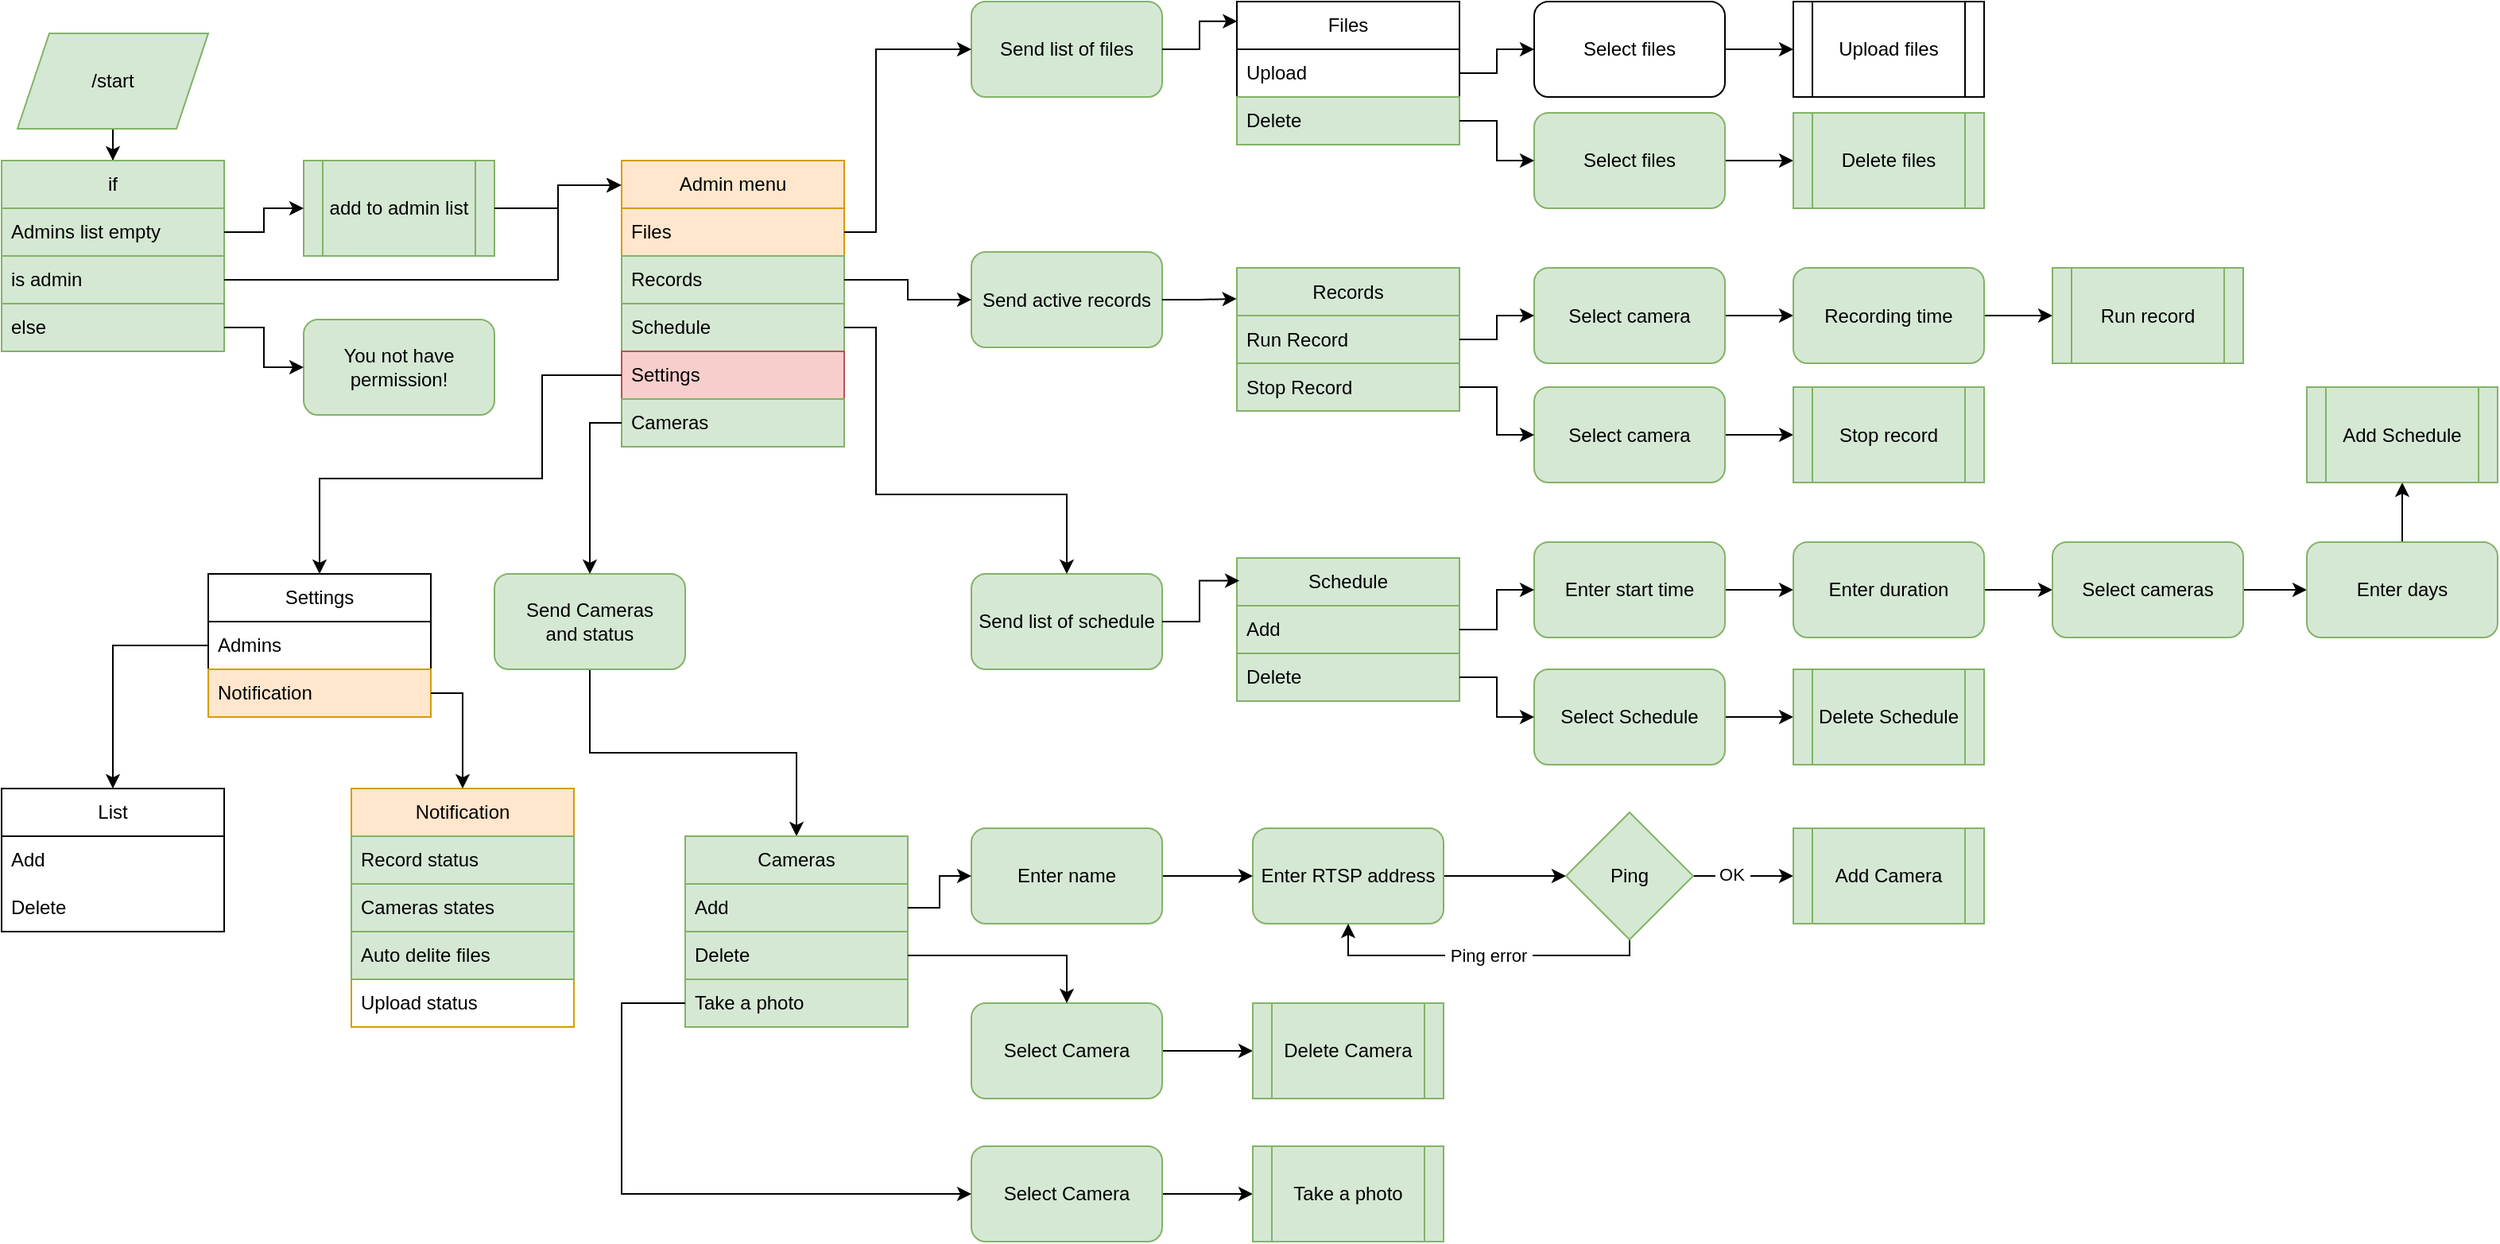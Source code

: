 <mxfile version="24.3.1" type="device">
  <diagram name="Страница — 1" id="JQwWrreAvlFHoOpuTkY8">
    <mxGraphModel dx="1111" dy="573" grid="1" gridSize="10" guides="1" tooltips="1" connect="1" arrows="1" fold="1" page="1" pageScale="1" pageWidth="827" pageHeight="1169" math="0" shadow="0">
      <root>
        <mxCell id="0" />
        <mxCell id="1" parent="0" />
        <mxCell id="tB5VyxIEcyMM-66_xBZY-7" style="edgeStyle=orthogonalEdgeStyle;rounded=0;orthogonalLoop=1;jettySize=auto;html=1;" parent="1" source="tB5VyxIEcyMM-66_xBZY-1" target="tB5VyxIEcyMM-66_xBZY-2" edge="1">
          <mxGeometry relative="1" as="geometry" />
        </mxCell>
        <mxCell id="tB5VyxIEcyMM-66_xBZY-1" value="/start" style="shape=parallelogram;perimeter=parallelogramPerimeter;whiteSpace=wrap;html=1;fixedSize=1;fillColor=#d5e8d4;strokeColor=#82b366;" parent="1" vertex="1">
          <mxGeometry x="60" y="40" width="120" height="60" as="geometry" />
        </mxCell>
        <mxCell id="tB5VyxIEcyMM-66_xBZY-2" value="if" style="swimlane;fontStyle=0;childLayout=stackLayout;horizontal=1;startSize=30;horizontalStack=0;resizeParent=1;resizeParentMax=0;resizeLast=0;collapsible=1;marginBottom=0;whiteSpace=wrap;html=1;fillColor=#d5e8d4;strokeColor=#82b366;" parent="1" vertex="1">
          <mxGeometry x="50" y="120" width="140" height="120" as="geometry" />
        </mxCell>
        <mxCell id="tB5VyxIEcyMM-66_xBZY-3" value="Admins list empty" style="text;strokeColor=#82b366;fillColor=#d5e8d4;align=left;verticalAlign=middle;spacingLeft=4;spacingRight=4;overflow=hidden;points=[[0,0.5],[1,0.5]];portConstraint=eastwest;rotatable=0;whiteSpace=wrap;html=1;" parent="tB5VyxIEcyMM-66_xBZY-2" vertex="1">
          <mxGeometry y="30" width="140" height="30" as="geometry" />
        </mxCell>
        <mxCell id="tB5VyxIEcyMM-66_xBZY-4" value="is admin" style="text;strokeColor=#82b366;fillColor=#d5e8d4;align=left;verticalAlign=middle;spacingLeft=4;spacingRight=4;overflow=hidden;points=[[0,0.5],[1,0.5]];portConstraint=eastwest;rotatable=0;whiteSpace=wrap;html=1;" parent="tB5VyxIEcyMM-66_xBZY-2" vertex="1">
          <mxGeometry y="60" width="140" height="30" as="geometry" />
        </mxCell>
        <mxCell id="tB5VyxIEcyMM-66_xBZY-5" value="else" style="text;strokeColor=#82b366;fillColor=#d5e8d4;align=left;verticalAlign=middle;spacingLeft=4;spacingRight=4;overflow=hidden;points=[[0,0.5],[1,0.5]];portConstraint=eastwest;rotatable=0;whiteSpace=wrap;html=1;" parent="tB5VyxIEcyMM-66_xBZY-2" vertex="1">
          <mxGeometry y="90" width="140" height="30" as="geometry" />
        </mxCell>
        <mxCell id="tB5VyxIEcyMM-66_xBZY-8" value="Admin menu" style="swimlane;fontStyle=0;childLayout=stackLayout;horizontal=1;startSize=30;horizontalStack=0;resizeParent=1;resizeParentMax=0;resizeLast=0;collapsible=1;marginBottom=0;whiteSpace=wrap;html=1;fillColor=#ffe6cc;strokeColor=#d79b00;" parent="1" vertex="1">
          <mxGeometry x="440" y="120" width="140" height="180" as="geometry" />
        </mxCell>
        <mxCell id="tB5VyxIEcyMM-66_xBZY-9" value="Files" style="text;strokeColor=#d79b00;fillColor=#ffe6cc;align=left;verticalAlign=middle;spacingLeft=4;spacingRight=4;overflow=hidden;points=[[0,0.5],[1,0.5]];portConstraint=eastwest;rotatable=0;whiteSpace=wrap;html=1;" parent="tB5VyxIEcyMM-66_xBZY-8" vertex="1">
          <mxGeometry y="30" width="140" height="30" as="geometry" />
        </mxCell>
        <mxCell id="tB5VyxIEcyMM-66_xBZY-10" value="Records" style="text;strokeColor=#82b366;fillColor=#d5e8d4;align=left;verticalAlign=middle;spacingLeft=4;spacingRight=4;overflow=hidden;points=[[0,0.5],[1,0.5]];portConstraint=eastwest;rotatable=0;whiteSpace=wrap;html=1;" parent="tB5VyxIEcyMM-66_xBZY-8" vertex="1">
          <mxGeometry y="60" width="140" height="30" as="geometry" />
        </mxCell>
        <mxCell id="tB5VyxIEcyMM-66_xBZY-11" value="Schedule" style="text;strokeColor=#82b366;fillColor=#d5e8d4;align=left;verticalAlign=middle;spacingLeft=4;spacingRight=4;overflow=hidden;points=[[0,0.5],[1,0.5]];portConstraint=eastwest;rotatable=0;whiteSpace=wrap;html=1;" parent="tB5VyxIEcyMM-66_xBZY-8" vertex="1">
          <mxGeometry y="90" width="140" height="30" as="geometry" />
        </mxCell>
        <mxCell id="tB5VyxIEcyMM-66_xBZY-13" value="Settings" style="text;strokeColor=#b85450;fillColor=#f8cecc;align=left;verticalAlign=middle;spacingLeft=4;spacingRight=4;overflow=hidden;points=[[0,0.5],[1,0.5]];portConstraint=eastwest;rotatable=0;whiteSpace=wrap;html=1;" parent="tB5VyxIEcyMM-66_xBZY-8" vertex="1">
          <mxGeometry y="120" width="140" height="30" as="geometry" />
        </mxCell>
        <mxCell id="tB5VyxIEcyMM-66_xBZY-12" value="Cameras" style="text;strokeColor=#82b366;fillColor=#d5e8d4;align=left;verticalAlign=middle;spacingLeft=4;spacingRight=4;overflow=hidden;points=[[0,0.5],[1,0.5]];portConstraint=eastwest;rotatable=0;whiteSpace=wrap;html=1;" parent="tB5VyxIEcyMM-66_xBZY-8" vertex="1">
          <mxGeometry y="150" width="140" height="30" as="geometry" />
        </mxCell>
        <mxCell id="tB5VyxIEcyMM-66_xBZY-15" value="add to admin list" style="shape=process;whiteSpace=wrap;html=1;backgroundOutline=1;fillColor=#d5e8d4;strokeColor=#82b366;" parent="1" vertex="1">
          <mxGeometry x="240" y="120" width="120" height="60" as="geometry" />
        </mxCell>
        <mxCell id="tB5VyxIEcyMM-66_xBZY-16" style="edgeStyle=orthogonalEdgeStyle;rounded=0;orthogonalLoop=1;jettySize=auto;html=1;" parent="1" source="tB5VyxIEcyMM-66_xBZY-3" target="tB5VyxIEcyMM-66_xBZY-15" edge="1">
          <mxGeometry relative="1" as="geometry" />
        </mxCell>
        <mxCell id="tB5VyxIEcyMM-66_xBZY-21" style="edgeStyle=orthogonalEdgeStyle;rounded=0;orthogonalLoop=1;jettySize=auto;html=1;entryX=0;entryY=0.086;entryDx=0;entryDy=0;entryPerimeter=0;" parent="1" source="tB5VyxIEcyMM-66_xBZY-4" target="tB5VyxIEcyMM-66_xBZY-8" edge="1">
          <mxGeometry relative="1" as="geometry">
            <Array as="points">
              <mxPoint x="400" y="195" />
              <mxPoint x="400" y="136" />
            </Array>
          </mxGeometry>
        </mxCell>
        <mxCell id="tB5VyxIEcyMM-66_xBZY-22" style="edgeStyle=orthogonalEdgeStyle;rounded=0;orthogonalLoop=1;jettySize=auto;html=1;entryX=-0.003;entryY=0.086;entryDx=0;entryDy=0;entryPerimeter=0;" parent="1" source="tB5VyxIEcyMM-66_xBZY-15" target="tB5VyxIEcyMM-66_xBZY-8" edge="1">
          <mxGeometry relative="1" as="geometry" />
        </mxCell>
        <mxCell id="tB5VyxIEcyMM-66_xBZY-23" value="You not have permission!" style="rounded=1;whiteSpace=wrap;html=1;fillColor=#d5e8d4;strokeColor=#82b366;" parent="1" vertex="1">
          <mxGeometry x="240" y="220" width="120" height="60" as="geometry" />
        </mxCell>
        <mxCell id="tB5VyxIEcyMM-66_xBZY-24" style="edgeStyle=orthogonalEdgeStyle;rounded=0;orthogonalLoop=1;jettySize=auto;html=1;" parent="1" source="tB5VyxIEcyMM-66_xBZY-5" target="tB5VyxIEcyMM-66_xBZY-23" edge="1">
          <mxGeometry relative="1" as="geometry" />
        </mxCell>
        <mxCell id="tB5VyxIEcyMM-66_xBZY-25" value="&lt;span style=&quot;text-align: left;&quot;&gt;Files&lt;/span&gt;" style="swimlane;fontStyle=0;childLayout=stackLayout;horizontal=1;startSize=30;horizontalStack=0;resizeParent=1;resizeParentMax=0;resizeLast=0;collapsible=1;marginBottom=0;whiteSpace=wrap;html=1;" parent="1" vertex="1">
          <mxGeometry x="827" y="20" width="140" height="90" as="geometry" />
        </mxCell>
        <mxCell id="tB5VyxIEcyMM-66_xBZY-26" value="Upload" style="text;strokeColor=none;fillColor=none;align=left;verticalAlign=middle;spacingLeft=4;spacingRight=4;overflow=hidden;points=[[0,0.5],[1,0.5]];portConstraint=eastwest;rotatable=0;whiteSpace=wrap;html=1;" parent="tB5VyxIEcyMM-66_xBZY-25" vertex="1">
          <mxGeometry y="30" width="140" height="30" as="geometry" />
        </mxCell>
        <mxCell id="tB5VyxIEcyMM-66_xBZY-27" value="Delete" style="text;strokeColor=#82b366;fillColor=#d5e8d4;align=left;verticalAlign=middle;spacingLeft=4;spacingRight=4;overflow=hidden;points=[[0,0.5],[1,0.5]];portConstraint=eastwest;rotatable=0;whiteSpace=wrap;html=1;" parent="tB5VyxIEcyMM-66_xBZY-25" vertex="1">
          <mxGeometry y="60" width="140" height="30" as="geometry" />
        </mxCell>
        <mxCell id="tB5VyxIEcyMM-66_xBZY-33" style="edgeStyle=orthogonalEdgeStyle;rounded=0;orthogonalLoop=1;jettySize=auto;html=1;" parent="1" source="tB5VyxIEcyMM-66_xBZY-30" target="tB5VyxIEcyMM-66_xBZY-32" edge="1">
          <mxGeometry relative="1" as="geometry" />
        </mxCell>
        <mxCell id="tB5VyxIEcyMM-66_xBZY-30" value="Select camera" style="rounded=1;whiteSpace=wrap;html=1;fillColor=#d5e8d4;strokeColor=#82b366;" parent="1" vertex="1">
          <mxGeometry x="1014" y="187.5" width="120" height="60" as="geometry" />
        </mxCell>
        <mxCell id="tB5VyxIEcyMM-66_xBZY-43" style="edgeStyle=orthogonalEdgeStyle;rounded=0;orthogonalLoop=1;jettySize=auto;html=1;" parent="1" source="tB5VyxIEcyMM-66_xBZY-32" target="tB5VyxIEcyMM-66_xBZY-42" edge="1">
          <mxGeometry relative="1" as="geometry" />
        </mxCell>
        <mxCell id="tB5VyxIEcyMM-66_xBZY-32" value="Recording time" style="rounded=1;whiteSpace=wrap;html=1;fillColor=#d5e8d4;strokeColor=#82b366;" parent="1" vertex="1">
          <mxGeometry x="1177" y="187.5" width="120" height="60" as="geometry" />
        </mxCell>
        <mxCell id="tB5VyxIEcyMM-66_xBZY-41" style="edgeStyle=orthogonalEdgeStyle;rounded=0;orthogonalLoop=1;jettySize=auto;html=1;" parent="1" source="tB5VyxIEcyMM-66_xBZY-34" target="tB5VyxIEcyMM-66_xBZY-40" edge="1">
          <mxGeometry relative="1" as="geometry" />
        </mxCell>
        <mxCell id="tB5VyxIEcyMM-66_xBZY-34" value="Select files" style="rounded=1;whiteSpace=wrap;html=1;" parent="1" vertex="1">
          <mxGeometry x="1014" y="20" width="120" height="60" as="geometry" />
        </mxCell>
        <mxCell id="tB5VyxIEcyMM-66_xBZY-35" style="edgeStyle=orthogonalEdgeStyle;rounded=0;orthogonalLoop=1;jettySize=auto;html=1;" parent="1" source="tB5VyxIEcyMM-66_xBZY-26" target="tB5VyxIEcyMM-66_xBZY-34" edge="1">
          <mxGeometry relative="1" as="geometry" />
        </mxCell>
        <mxCell id="tB5VyxIEcyMM-66_xBZY-39" style="edgeStyle=orthogonalEdgeStyle;rounded=0;orthogonalLoop=1;jettySize=auto;html=1;" parent="1" source="tB5VyxIEcyMM-66_xBZY-36" target="tB5VyxIEcyMM-66_xBZY-38" edge="1">
          <mxGeometry relative="1" as="geometry" />
        </mxCell>
        <mxCell id="tB5VyxIEcyMM-66_xBZY-36" value="Select files" style="rounded=1;whiteSpace=wrap;html=1;fillColor=#d5e8d4;strokeColor=#82b366;" parent="1" vertex="1">
          <mxGeometry x="1014" y="90" width="120" height="60" as="geometry" />
        </mxCell>
        <mxCell id="tB5VyxIEcyMM-66_xBZY-37" style="edgeStyle=orthogonalEdgeStyle;rounded=0;orthogonalLoop=1;jettySize=auto;html=1;" parent="1" source="tB5VyxIEcyMM-66_xBZY-27" target="tB5VyxIEcyMM-66_xBZY-36" edge="1">
          <mxGeometry relative="1" as="geometry" />
        </mxCell>
        <mxCell id="tB5VyxIEcyMM-66_xBZY-38" value="Delete files" style="shape=process;whiteSpace=wrap;html=1;backgroundOutline=1;fillColor=#d5e8d4;strokeColor=#82b366;" parent="1" vertex="1">
          <mxGeometry x="1177" y="90" width="120" height="60" as="geometry" />
        </mxCell>
        <mxCell id="tB5VyxIEcyMM-66_xBZY-40" value="&lt;span style=&quot;text-align: left;&quot;&gt;Upload&lt;/span&gt;&amp;nbsp;files" style="shape=process;whiteSpace=wrap;html=1;backgroundOutline=1;" parent="1" vertex="1">
          <mxGeometry x="1177" y="20" width="120" height="60" as="geometry" />
        </mxCell>
        <mxCell id="tB5VyxIEcyMM-66_xBZY-42" value="Run record" style="shape=process;whiteSpace=wrap;html=1;backgroundOutline=1;fillColor=#d5e8d4;strokeColor=#82b366;" parent="1" vertex="1">
          <mxGeometry x="1340" y="187.5" width="120" height="60" as="geometry" />
        </mxCell>
        <mxCell id="tB5VyxIEcyMM-66_xBZY-68" style="edgeStyle=orthogonalEdgeStyle;rounded=0;orthogonalLoop=1;jettySize=auto;html=1;" parent="1" source="tB5VyxIEcyMM-66_xBZY-45" target="tB5VyxIEcyMM-66_xBZY-67" edge="1">
          <mxGeometry relative="1" as="geometry" />
        </mxCell>
        <mxCell id="tB5VyxIEcyMM-66_xBZY-45" value="Enter start time" style="rounded=1;whiteSpace=wrap;html=1;fillColor=#d5e8d4;strokeColor=#82b366;" parent="1" vertex="1">
          <mxGeometry x="1014" y="360" width="120" height="60" as="geometry" />
        </mxCell>
        <mxCell id="tB5VyxIEcyMM-66_xBZY-49" value="&lt;span style=&quot;text-align: left;&quot;&gt;Schedule&lt;/span&gt;" style="swimlane;fontStyle=0;childLayout=stackLayout;horizontal=1;startSize=30;horizontalStack=0;resizeParent=1;resizeParentMax=0;resizeLast=0;collapsible=1;marginBottom=0;whiteSpace=wrap;html=1;fillColor=#d5e8d4;strokeColor=#82b366;" parent="1" vertex="1">
          <mxGeometry x="827" y="370" width="140" height="90" as="geometry" />
        </mxCell>
        <mxCell id="tB5VyxIEcyMM-66_xBZY-50" value="Add" style="text;strokeColor=#82b366;fillColor=#d5e8d4;align=left;verticalAlign=middle;spacingLeft=4;spacingRight=4;overflow=hidden;points=[[0,0.5],[1,0.5]];portConstraint=eastwest;rotatable=0;whiteSpace=wrap;html=1;" parent="tB5VyxIEcyMM-66_xBZY-49" vertex="1">
          <mxGeometry y="30" width="140" height="30" as="geometry" />
        </mxCell>
        <mxCell id="tB5VyxIEcyMM-66_xBZY-51" value="Delete" style="text;strokeColor=#82b366;fillColor=#d5e8d4;align=left;verticalAlign=middle;spacingLeft=4;spacingRight=4;overflow=hidden;points=[[0,0.5],[1,0.5]];portConstraint=eastwest;rotatable=0;whiteSpace=wrap;html=1;" parent="tB5VyxIEcyMM-66_xBZY-49" vertex="1">
          <mxGeometry y="60" width="140" height="30" as="geometry" />
        </mxCell>
        <mxCell id="tB5VyxIEcyMM-66_xBZY-55" style="edgeStyle=orthogonalEdgeStyle;rounded=0;orthogonalLoop=1;jettySize=auto;html=1;" parent="1" source="tB5VyxIEcyMM-66_xBZY-50" target="tB5VyxIEcyMM-66_xBZY-45" edge="1">
          <mxGeometry relative="1" as="geometry" />
        </mxCell>
        <mxCell id="tB5VyxIEcyMM-66_xBZY-56" value="Send list of files" style="rounded=1;whiteSpace=wrap;html=1;fillColor=#d5e8d4;strokeColor=#82b366;" parent="1" vertex="1">
          <mxGeometry x="660" y="20" width="120" height="60" as="geometry" />
        </mxCell>
        <mxCell id="tB5VyxIEcyMM-66_xBZY-57" style="edgeStyle=orthogonalEdgeStyle;rounded=0;orthogonalLoop=1;jettySize=auto;html=1;" parent="1" source="tB5VyxIEcyMM-66_xBZY-9" target="tB5VyxIEcyMM-66_xBZY-56" edge="1">
          <mxGeometry relative="1" as="geometry">
            <Array as="points">
              <mxPoint x="600" y="165" />
              <mxPoint x="600" y="50" />
            </Array>
          </mxGeometry>
        </mxCell>
        <mxCell id="tB5VyxIEcyMM-66_xBZY-59" style="edgeStyle=orthogonalEdgeStyle;rounded=0;orthogonalLoop=1;jettySize=auto;html=1;entryX=0.001;entryY=0.138;entryDx=0;entryDy=0;entryPerimeter=0;" parent="1" source="tB5VyxIEcyMM-66_xBZY-56" target="tB5VyxIEcyMM-66_xBZY-25" edge="1">
          <mxGeometry relative="1" as="geometry" />
        </mxCell>
        <mxCell id="tB5VyxIEcyMM-66_xBZY-60" value="Send list of s&lt;span style=&quot;text-align: left;&quot;&gt;chedule&lt;/span&gt;" style="rounded=1;whiteSpace=wrap;html=1;fillColor=#d5e8d4;strokeColor=#82b366;" parent="1" vertex="1">
          <mxGeometry x="660" y="380" width="120" height="60" as="geometry" />
        </mxCell>
        <mxCell id="tB5VyxIEcyMM-66_xBZY-61" style="edgeStyle=orthogonalEdgeStyle;rounded=0;orthogonalLoop=1;jettySize=auto;html=1;" parent="1" source="tB5VyxIEcyMM-66_xBZY-11" target="tB5VyxIEcyMM-66_xBZY-60" edge="1">
          <mxGeometry relative="1" as="geometry">
            <Array as="points">
              <mxPoint x="600" y="225" />
              <mxPoint x="600" y="330" />
            </Array>
          </mxGeometry>
        </mxCell>
        <mxCell id="tB5VyxIEcyMM-66_xBZY-62" style="edgeStyle=orthogonalEdgeStyle;rounded=0;orthogonalLoop=1;jettySize=auto;html=1;entryX=0.011;entryY=0.159;entryDx=0;entryDy=0;entryPerimeter=0;" parent="1" source="tB5VyxIEcyMM-66_xBZY-60" target="tB5VyxIEcyMM-66_xBZY-49" edge="1">
          <mxGeometry relative="1" as="geometry" />
        </mxCell>
        <mxCell id="tB5VyxIEcyMM-66_xBZY-63" style="edgeStyle=orthogonalEdgeStyle;rounded=0;orthogonalLoop=1;jettySize=auto;html=1;" parent="1" source="tB5VyxIEcyMM-66_xBZY-64" target="tB5VyxIEcyMM-66_xBZY-65" edge="1">
          <mxGeometry relative="1" as="geometry" />
        </mxCell>
        <mxCell id="tB5VyxIEcyMM-66_xBZY-64" value="Select&amp;nbsp;&lt;span style=&quot;text-align: left;&quot;&gt;Schedule&lt;/span&gt;" style="rounded=1;whiteSpace=wrap;html=1;fillColor=#d5e8d4;strokeColor=#82b366;" parent="1" vertex="1">
          <mxGeometry x="1014" y="440" width="120" height="60" as="geometry" />
        </mxCell>
        <mxCell id="tB5VyxIEcyMM-66_xBZY-65" value="Delete&amp;nbsp;&lt;span style=&quot;text-align: left;&quot;&gt;Schedule&lt;/span&gt;" style="shape=process;whiteSpace=wrap;html=1;backgroundOutline=1;fillColor=#d5e8d4;strokeColor=#82b366;" parent="1" vertex="1">
          <mxGeometry x="1177" y="440" width="120" height="60" as="geometry" />
        </mxCell>
        <mxCell id="tB5VyxIEcyMM-66_xBZY-66" style="edgeStyle=orthogonalEdgeStyle;rounded=0;orthogonalLoop=1;jettySize=auto;html=1;" parent="1" source="tB5VyxIEcyMM-66_xBZY-51" target="tB5VyxIEcyMM-66_xBZY-64" edge="1">
          <mxGeometry relative="1" as="geometry" />
        </mxCell>
        <mxCell id="tB5VyxIEcyMM-66_xBZY-70" style="edgeStyle=orthogonalEdgeStyle;rounded=0;orthogonalLoop=1;jettySize=auto;html=1;" parent="1" source="tB5VyxIEcyMM-66_xBZY-67" target="tB5VyxIEcyMM-66_xBZY-69" edge="1">
          <mxGeometry relative="1" as="geometry" />
        </mxCell>
        <mxCell id="tB5VyxIEcyMM-66_xBZY-67" value="Enter duration" style="rounded=1;whiteSpace=wrap;html=1;fillColor=#d5e8d4;strokeColor=#82b366;" parent="1" vertex="1">
          <mxGeometry x="1177" y="360" width="120" height="60" as="geometry" />
        </mxCell>
        <mxCell id="tB5VyxIEcyMM-66_xBZY-72" style="edgeStyle=orthogonalEdgeStyle;rounded=0;orthogonalLoop=1;jettySize=auto;html=1;" parent="1" source="tB5VyxIEcyMM-66_xBZY-69" target="tB5VyxIEcyMM-66_xBZY-71" edge="1">
          <mxGeometry relative="1" as="geometry" />
        </mxCell>
        <mxCell id="tB5VyxIEcyMM-66_xBZY-69" value="Select cameras" style="rounded=1;whiteSpace=wrap;html=1;fillColor=#d5e8d4;strokeColor=#82b366;" parent="1" vertex="1">
          <mxGeometry x="1340" y="360" width="120" height="60" as="geometry" />
        </mxCell>
        <mxCell id="tB5VyxIEcyMM-66_xBZY-74" style="edgeStyle=orthogonalEdgeStyle;rounded=0;orthogonalLoop=1;jettySize=auto;html=1;" parent="1" source="tB5VyxIEcyMM-66_xBZY-71" target="tB5VyxIEcyMM-66_xBZY-73" edge="1">
          <mxGeometry relative="1" as="geometry" />
        </mxCell>
        <mxCell id="tB5VyxIEcyMM-66_xBZY-71" value="Enter days" style="rounded=1;whiteSpace=wrap;html=1;fillColor=#d5e8d4;strokeColor=#82b366;" parent="1" vertex="1">
          <mxGeometry x="1500" y="360" width="120" height="60" as="geometry" />
        </mxCell>
        <mxCell id="tB5VyxIEcyMM-66_xBZY-73" value="Add&amp;nbsp;&lt;span style=&quot;text-align: left;&quot;&gt;Schedule&lt;/span&gt;" style="shape=process;whiteSpace=wrap;html=1;backgroundOutline=1;fillColor=#d5e8d4;strokeColor=#82b366;" parent="1" vertex="1">
          <mxGeometry x="1500" y="262.5" width="120" height="60" as="geometry" />
        </mxCell>
        <mxCell id="tB5VyxIEcyMM-66_xBZY-83" style="edgeStyle=orthogonalEdgeStyle;rounded=0;orthogonalLoop=1;jettySize=auto;html=1;" parent="1" source="tB5VyxIEcyMM-66_xBZY-77" target="tB5VyxIEcyMM-66_xBZY-79" edge="1">
          <mxGeometry relative="1" as="geometry" />
        </mxCell>
        <mxCell id="tB5VyxIEcyMM-66_xBZY-77" value="Send&amp;nbsp;&lt;span style=&quot;text-align: left;&quot;&gt;Cameras&lt;/span&gt;&lt;div&gt;&lt;span style=&quot;text-align: left;&quot;&gt;and status&lt;/span&gt;&lt;/div&gt;" style="rounded=1;whiteSpace=wrap;html=1;fillColor=#d5e8d4;strokeColor=#82b366;" parent="1" vertex="1">
          <mxGeometry x="360" y="380" width="120" height="60" as="geometry" />
        </mxCell>
        <mxCell id="tB5VyxIEcyMM-66_xBZY-78" style="edgeStyle=orthogonalEdgeStyle;rounded=0;orthogonalLoop=1;jettySize=auto;html=1;" parent="1" source="tB5VyxIEcyMM-66_xBZY-12" target="tB5VyxIEcyMM-66_xBZY-77" edge="1">
          <mxGeometry relative="1" as="geometry" />
        </mxCell>
        <mxCell id="tB5VyxIEcyMM-66_xBZY-79" value="&lt;span style=&quot;text-align: left;&quot;&gt;Cameras&lt;/span&gt;" style="swimlane;fontStyle=0;childLayout=stackLayout;horizontal=1;startSize=30;horizontalStack=0;resizeParent=1;resizeParentMax=0;resizeLast=0;collapsible=1;marginBottom=0;whiteSpace=wrap;html=1;fillColor=#d5e8d4;strokeColor=#82b366;" parent="1" vertex="1">
          <mxGeometry x="480" y="545" width="140" height="120" as="geometry" />
        </mxCell>
        <mxCell id="tB5VyxIEcyMM-66_xBZY-80" value="Add" style="text;strokeColor=#82b366;fillColor=#d5e8d4;align=left;verticalAlign=middle;spacingLeft=4;spacingRight=4;overflow=hidden;points=[[0,0.5],[1,0.5]];portConstraint=eastwest;rotatable=0;whiteSpace=wrap;html=1;" parent="tB5VyxIEcyMM-66_xBZY-79" vertex="1">
          <mxGeometry y="30" width="140" height="30" as="geometry" />
        </mxCell>
        <mxCell id="tB5VyxIEcyMM-66_xBZY-81" value="Delete" style="text;strokeColor=#82b366;fillColor=#d5e8d4;align=left;verticalAlign=middle;spacingLeft=4;spacingRight=4;overflow=hidden;points=[[0,0.5],[1,0.5]];portConstraint=eastwest;rotatable=0;whiteSpace=wrap;html=1;" parent="tB5VyxIEcyMM-66_xBZY-79" vertex="1">
          <mxGeometry y="60" width="140" height="30" as="geometry" />
        </mxCell>
        <mxCell id="tB5VyxIEcyMM-66_xBZY-82" value="Take a photo" style="text;strokeColor=#82b366;fillColor=#d5e8d4;align=left;verticalAlign=middle;spacingLeft=4;spacingRight=4;overflow=hidden;points=[[0,0.5],[1,0.5]];portConstraint=eastwest;rotatable=0;whiteSpace=wrap;html=1;" parent="tB5VyxIEcyMM-66_xBZY-79" vertex="1">
          <mxGeometry y="90" width="140" height="30" as="geometry" />
        </mxCell>
        <mxCell id="tB5VyxIEcyMM-66_xBZY-89" style="edgeStyle=orthogonalEdgeStyle;rounded=0;orthogonalLoop=1;jettySize=auto;html=1;" parent="1" source="tB5VyxIEcyMM-66_xBZY-84" target="tB5VyxIEcyMM-66_xBZY-88" edge="1">
          <mxGeometry relative="1" as="geometry" />
        </mxCell>
        <mxCell id="tB5VyxIEcyMM-66_xBZY-84" value="Enter RTSP address" style="rounded=1;whiteSpace=wrap;html=1;fillColor=#d5e8d4;strokeColor=#82b366;" parent="1" vertex="1">
          <mxGeometry x="837" y="540" width="120" height="60" as="geometry" />
        </mxCell>
        <mxCell id="tB5VyxIEcyMM-66_xBZY-87" style="edgeStyle=orthogonalEdgeStyle;rounded=0;orthogonalLoop=1;jettySize=auto;html=1;" parent="1" source="tB5VyxIEcyMM-66_xBZY-85" target="tB5VyxIEcyMM-66_xBZY-84" edge="1">
          <mxGeometry relative="1" as="geometry" />
        </mxCell>
        <mxCell id="tB5VyxIEcyMM-66_xBZY-85" value="Enter name" style="rounded=1;whiteSpace=wrap;html=1;fillColor=#d5e8d4;strokeColor=#82b366;" parent="1" vertex="1">
          <mxGeometry x="660" y="540" width="120" height="60" as="geometry" />
        </mxCell>
        <mxCell id="tB5VyxIEcyMM-66_xBZY-86" style="edgeStyle=orthogonalEdgeStyle;rounded=0;orthogonalLoop=1;jettySize=auto;html=1;" parent="1" source="tB5VyxIEcyMM-66_xBZY-80" target="tB5VyxIEcyMM-66_xBZY-85" edge="1">
          <mxGeometry relative="1" as="geometry" />
        </mxCell>
        <mxCell id="tB5VyxIEcyMM-66_xBZY-90" style="edgeStyle=orthogonalEdgeStyle;rounded=0;orthogonalLoop=1;jettySize=auto;html=1;" parent="1" source="tB5VyxIEcyMM-66_xBZY-88" target="tB5VyxIEcyMM-66_xBZY-84" edge="1">
          <mxGeometry relative="1" as="geometry">
            <Array as="points">
              <mxPoint x="1074" y="620" />
              <mxPoint x="897" y="620" />
            </Array>
          </mxGeometry>
        </mxCell>
        <mxCell id="tB5VyxIEcyMM-66_xBZY-92" value="&amp;nbsp;Ping error&amp;nbsp;" style="edgeLabel;html=1;align=center;verticalAlign=middle;resizable=0;points=[];" parent="tB5VyxIEcyMM-66_xBZY-90" vertex="1" connectable="0">
          <mxGeometry x="-0.042" relative="1" as="geometry">
            <mxPoint as="offset" />
          </mxGeometry>
        </mxCell>
        <mxCell id="tB5VyxIEcyMM-66_xBZY-94" style="edgeStyle=orthogonalEdgeStyle;rounded=0;orthogonalLoop=1;jettySize=auto;html=1;" parent="1" source="tB5VyxIEcyMM-66_xBZY-88" target="tB5VyxIEcyMM-66_xBZY-93" edge="1">
          <mxGeometry relative="1" as="geometry" />
        </mxCell>
        <mxCell id="tB5VyxIEcyMM-66_xBZY-95" value="&amp;nbsp;OK&amp;nbsp;" style="edgeLabel;html=1;align=center;verticalAlign=middle;resizable=0;points=[];" parent="tB5VyxIEcyMM-66_xBZY-94" vertex="1" connectable="0">
          <mxGeometry x="-0.248" y="1" relative="1" as="geometry">
            <mxPoint as="offset" />
          </mxGeometry>
        </mxCell>
        <mxCell id="tB5VyxIEcyMM-66_xBZY-88" value="Ping" style="rhombus;whiteSpace=wrap;html=1;fillColor=#d5e8d4;strokeColor=#82b366;" parent="1" vertex="1">
          <mxGeometry x="1034" y="530" width="80" height="80" as="geometry" />
        </mxCell>
        <mxCell id="tB5VyxIEcyMM-66_xBZY-93" value="Add&amp;nbsp;&lt;span style=&quot;text-align: left;&quot;&gt;Camera&lt;/span&gt;" style="shape=process;whiteSpace=wrap;html=1;backgroundOutline=1;fillColor=#d5e8d4;strokeColor=#82b366;" parent="1" vertex="1">
          <mxGeometry x="1177" y="540" width="120" height="60" as="geometry" />
        </mxCell>
        <mxCell id="tB5VyxIEcyMM-66_xBZY-101" style="edgeStyle=orthogonalEdgeStyle;rounded=0;orthogonalLoop=1;jettySize=auto;html=1;" parent="1" source="tB5VyxIEcyMM-66_xBZY-97" target="tB5VyxIEcyMM-66_xBZY-100" edge="1">
          <mxGeometry relative="1" as="geometry" />
        </mxCell>
        <mxCell id="tB5VyxIEcyMM-66_xBZY-97" value="Select Camera" style="rounded=1;whiteSpace=wrap;html=1;fillColor=#d5e8d4;strokeColor=#82b366;" parent="1" vertex="1">
          <mxGeometry x="660" y="650" width="120" height="60" as="geometry" />
        </mxCell>
        <mxCell id="tB5VyxIEcyMM-66_xBZY-98" style="edgeStyle=orthogonalEdgeStyle;rounded=0;orthogonalLoop=1;jettySize=auto;html=1;" parent="1" source="tB5VyxIEcyMM-66_xBZY-81" target="tB5VyxIEcyMM-66_xBZY-97" edge="1">
          <mxGeometry relative="1" as="geometry" />
        </mxCell>
        <mxCell id="tB5VyxIEcyMM-66_xBZY-100" value="Delete Camera" style="shape=process;whiteSpace=wrap;html=1;backgroundOutline=1;fillColor=#d5e8d4;strokeColor=#82b366;" parent="1" vertex="1">
          <mxGeometry x="837" y="650" width="120" height="60" as="geometry" />
        </mxCell>
        <mxCell id="tB5VyxIEcyMM-66_xBZY-106" style="edgeStyle=orthogonalEdgeStyle;rounded=0;orthogonalLoop=1;jettySize=auto;html=1;exitX=1;exitY=0.5;exitDx=0;exitDy=0;" parent="1" source="tB5VyxIEcyMM-66_xBZY-103" target="tB5VyxIEcyMM-66_xBZY-104" edge="1">
          <mxGeometry relative="1" as="geometry" />
        </mxCell>
        <mxCell id="tB5VyxIEcyMM-66_xBZY-103" value="Select Camera" style="rounded=1;whiteSpace=wrap;html=1;fillColor=#d5e8d4;strokeColor=#82b366;" parent="1" vertex="1">
          <mxGeometry x="660" y="740" width="120" height="60" as="geometry" />
        </mxCell>
        <mxCell id="tB5VyxIEcyMM-66_xBZY-104" value="Take a photo" style="shape=process;whiteSpace=wrap;html=1;backgroundOutline=1;fillColor=#d5e8d4;strokeColor=#82b366;" parent="1" vertex="1">
          <mxGeometry x="837" y="740" width="120" height="60" as="geometry" />
        </mxCell>
        <mxCell id="tB5VyxIEcyMM-66_xBZY-105" style="edgeStyle=orthogonalEdgeStyle;rounded=0;orthogonalLoop=1;jettySize=auto;html=1;" parent="1" source="tB5VyxIEcyMM-66_xBZY-82" target="tB5VyxIEcyMM-66_xBZY-103" edge="1">
          <mxGeometry relative="1" as="geometry">
            <Array as="points">
              <mxPoint x="440" y="650" />
              <mxPoint x="440" y="770" />
            </Array>
          </mxGeometry>
        </mxCell>
        <mxCell id="cRx7G6iITmPvkGRC3WqV-1" value="&lt;span style=&quot;text-align: left;&quot;&gt;Settings&lt;/span&gt;" style="swimlane;fontStyle=0;childLayout=stackLayout;horizontal=1;startSize=30;horizontalStack=0;resizeParent=1;resizeParentMax=0;resizeLast=0;collapsible=1;marginBottom=0;whiteSpace=wrap;html=1;" parent="1" vertex="1">
          <mxGeometry x="180" y="380" width="140" height="90" as="geometry" />
        </mxCell>
        <mxCell id="cRx7G6iITmPvkGRC3WqV-2" value="Admins" style="text;strokeColor=none;fillColor=none;align=left;verticalAlign=middle;spacingLeft=4;spacingRight=4;overflow=hidden;points=[[0,0.5],[1,0.5]];portConstraint=eastwest;rotatable=0;whiteSpace=wrap;html=1;" parent="cRx7G6iITmPvkGRC3WqV-1" vertex="1">
          <mxGeometry y="30" width="140" height="30" as="geometry" />
        </mxCell>
        <mxCell id="cRx7G6iITmPvkGRC3WqV-3" value="Notification" style="text;strokeColor=#d79b00;fillColor=#ffe6cc;align=left;verticalAlign=middle;spacingLeft=4;spacingRight=4;overflow=hidden;points=[[0,0.5],[1,0.5]];portConstraint=eastwest;rotatable=0;whiteSpace=wrap;html=1;" parent="cRx7G6iITmPvkGRC3WqV-1" vertex="1">
          <mxGeometry y="60" width="140" height="30" as="geometry" />
        </mxCell>
        <mxCell id="cRx7G6iITmPvkGRC3WqV-6" value="&lt;span style=&quot;text-align: left;&quot;&gt;Records&lt;/span&gt;" style="swimlane;fontStyle=0;childLayout=stackLayout;horizontal=1;startSize=30;horizontalStack=0;resizeParent=1;resizeParentMax=0;resizeLast=0;collapsible=1;marginBottom=0;whiteSpace=wrap;html=1;fillColor=#d5e8d4;strokeColor=#82b366;" parent="1" vertex="1">
          <mxGeometry x="827" y="187.5" width="140" height="90" as="geometry" />
        </mxCell>
        <mxCell id="cRx7G6iITmPvkGRC3WqV-7" value="Run Record" style="text;strokeColor=#82b366;fillColor=#d5e8d4;align=left;verticalAlign=middle;spacingLeft=4;spacingRight=4;overflow=hidden;points=[[0,0.5],[1,0.5]];portConstraint=eastwest;rotatable=0;whiteSpace=wrap;html=1;" parent="cRx7G6iITmPvkGRC3WqV-6" vertex="1">
          <mxGeometry y="30" width="140" height="30" as="geometry" />
        </mxCell>
        <mxCell id="cRx7G6iITmPvkGRC3WqV-8" value="Stop Record" style="text;strokeColor=#82b366;fillColor=#d5e8d4;align=left;verticalAlign=middle;spacingLeft=4;spacingRight=4;overflow=hidden;points=[[0,0.5],[1,0.5]];portConstraint=eastwest;rotatable=0;whiteSpace=wrap;html=1;" parent="cRx7G6iITmPvkGRC3WqV-6" vertex="1">
          <mxGeometry y="60" width="140" height="30" as="geometry" />
        </mxCell>
        <mxCell id="cRx7G6iITmPvkGRC3WqV-10" value="Send&amp;nbsp;active records" style="rounded=1;whiteSpace=wrap;html=1;fillColor=#d5e8d4;strokeColor=#82b366;" parent="1" vertex="1">
          <mxGeometry x="660" y="177.5" width="120" height="60" as="geometry" />
        </mxCell>
        <mxCell id="cRx7G6iITmPvkGRC3WqV-11" style="edgeStyle=orthogonalEdgeStyle;rounded=0;orthogonalLoop=1;jettySize=auto;html=1;" parent="1" source="tB5VyxIEcyMM-66_xBZY-10" target="cRx7G6iITmPvkGRC3WqV-10" edge="1">
          <mxGeometry relative="1" as="geometry" />
        </mxCell>
        <mxCell id="cRx7G6iITmPvkGRC3WqV-15" style="edgeStyle=orthogonalEdgeStyle;rounded=0;orthogonalLoop=1;jettySize=auto;html=1;" parent="1" source="cRx7G6iITmPvkGRC3WqV-7" target="tB5VyxIEcyMM-66_xBZY-30" edge="1">
          <mxGeometry relative="1" as="geometry" />
        </mxCell>
        <mxCell id="cRx7G6iITmPvkGRC3WqV-17" style="edgeStyle=orthogonalEdgeStyle;rounded=0;orthogonalLoop=1;jettySize=auto;html=1;entryX=-0.001;entryY=0.216;entryDx=0;entryDy=0;entryPerimeter=0;" parent="1" source="cRx7G6iITmPvkGRC3WqV-10" target="cRx7G6iITmPvkGRC3WqV-6" edge="1">
          <mxGeometry relative="1" as="geometry" />
        </mxCell>
        <mxCell id="cRx7G6iITmPvkGRC3WqV-21" style="edgeStyle=orthogonalEdgeStyle;rounded=0;orthogonalLoop=1;jettySize=auto;html=1;" parent="1" source="cRx7G6iITmPvkGRC3WqV-18" target="cRx7G6iITmPvkGRC3WqV-19" edge="1">
          <mxGeometry relative="1" as="geometry" />
        </mxCell>
        <mxCell id="cRx7G6iITmPvkGRC3WqV-18" value="Select camera" style="rounded=1;whiteSpace=wrap;html=1;fillColor=#d5e8d4;strokeColor=#82b366;" parent="1" vertex="1">
          <mxGeometry x="1014" y="262.5" width="120" height="60" as="geometry" />
        </mxCell>
        <mxCell id="cRx7G6iITmPvkGRC3WqV-19" value="Stop record" style="shape=process;whiteSpace=wrap;html=1;backgroundOutline=1;fillColor=#d5e8d4;strokeColor=#82b366;" parent="1" vertex="1">
          <mxGeometry x="1177" y="262.5" width="120" height="60" as="geometry" />
        </mxCell>
        <mxCell id="cRx7G6iITmPvkGRC3WqV-20" style="edgeStyle=orthogonalEdgeStyle;rounded=0;orthogonalLoop=1;jettySize=auto;html=1;" parent="1" source="cRx7G6iITmPvkGRC3WqV-8" target="cRx7G6iITmPvkGRC3WqV-18" edge="1">
          <mxGeometry relative="1" as="geometry" />
        </mxCell>
        <mxCell id="cRx7G6iITmPvkGRC3WqV-22" style="edgeStyle=orthogonalEdgeStyle;rounded=0;orthogonalLoop=1;jettySize=auto;html=1;" parent="1" source="tB5VyxIEcyMM-66_xBZY-13" target="cRx7G6iITmPvkGRC3WqV-1" edge="1">
          <mxGeometry relative="1" as="geometry">
            <Array as="points">
              <mxPoint x="390" y="255" />
              <mxPoint x="390" y="320" />
              <mxPoint x="250" y="320" />
            </Array>
          </mxGeometry>
        </mxCell>
        <mxCell id="cRx7G6iITmPvkGRC3WqV-23" value="List" style="swimlane;fontStyle=0;childLayout=stackLayout;horizontal=1;startSize=30;horizontalStack=0;resizeParent=1;resizeParentMax=0;resizeLast=0;collapsible=1;marginBottom=0;whiteSpace=wrap;html=1;" parent="1" vertex="1">
          <mxGeometry x="50" y="515" width="140" height="90" as="geometry" />
        </mxCell>
        <mxCell id="cRx7G6iITmPvkGRC3WqV-24" value="Add" style="text;strokeColor=none;fillColor=none;align=left;verticalAlign=middle;spacingLeft=4;spacingRight=4;overflow=hidden;points=[[0,0.5],[1,0.5]];portConstraint=eastwest;rotatable=0;whiteSpace=wrap;html=1;" parent="cRx7G6iITmPvkGRC3WqV-23" vertex="1">
          <mxGeometry y="30" width="140" height="30" as="geometry" />
        </mxCell>
        <mxCell id="cRx7G6iITmPvkGRC3WqV-25" value="Delete" style="text;strokeColor=none;fillColor=none;align=left;verticalAlign=middle;spacingLeft=4;spacingRight=4;overflow=hidden;points=[[0,0.5],[1,0.5]];portConstraint=eastwest;rotatable=0;whiteSpace=wrap;html=1;" parent="cRx7G6iITmPvkGRC3WqV-23" vertex="1">
          <mxGeometry y="60" width="140" height="30" as="geometry" />
        </mxCell>
        <mxCell id="cRx7G6iITmPvkGRC3WqV-27" value="&lt;span style=&quot;text-align: left;&quot;&gt;Notification&lt;/span&gt;" style="swimlane;fontStyle=0;childLayout=stackLayout;horizontal=1;startSize=30;horizontalStack=0;resizeParent=1;resizeParentMax=0;resizeLast=0;collapsible=1;marginBottom=0;whiteSpace=wrap;html=1;fillColor=#ffe6cc;strokeColor=#d79b00;" parent="1" vertex="1">
          <mxGeometry x="270" y="515" width="140" height="150" as="geometry" />
        </mxCell>
        <mxCell id="cRx7G6iITmPvkGRC3WqV-28" value="Record status" style="text;strokeColor=#82b366;fillColor=#d5e8d4;align=left;verticalAlign=middle;spacingLeft=4;spacingRight=4;overflow=hidden;points=[[0,0.5],[1,0.5]];portConstraint=eastwest;rotatable=0;whiteSpace=wrap;html=1;" parent="cRx7G6iITmPvkGRC3WqV-27" vertex="1">
          <mxGeometry y="30" width="140" height="30" as="geometry" />
        </mxCell>
        <mxCell id="cRx7G6iITmPvkGRC3WqV-30" value="Cameras states" style="text;strokeColor=#82b366;fillColor=#d5e8d4;align=left;verticalAlign=middle;spacingLeft=4;spacingRight=4;overflow=hidden;points=[[0,0.5],[1,0.5]];portConstraint=eastwest;rotatable=0;whiteSpace=wrap;html=1;" parent="cRx7G6iITmPvkGRC3WqV-27" vertex="1">
          <mxGeometry y="60" width="140" height="30" as="geometry" />
        </mxCell>
        <mxCell id="cRx7G6iITmPvkGRC3WqV-33" value="Auto delite files" style="text;strokeColor=#82b366;fillColor=#d5e8d4;align=left;verticalAlign=middle;spacingLeft=4;spacingRight=4;overflow=hidden;points=[[0,0.5],[1,0.5]];portConstraint=eastwest;rotatable=0;whiteSpace=wrap;html=1;" parent="cRx7G6iITmPvkGRC3WqV-27" vertex="1">
          <mxGeometry y="90" width="140" height="30" as="geometry" />
        </mxCell>
        <mxCell id="cRx7G6iITmPvkGRC3WqV-34" value="Upload status" style="text;strokeColor=none;fillColor=none;align=left;verticalAlign=middle;spacingLeft=4;spacingRight=4;overflow=hidden;points=[[0,0.5],[1,0.5]];portConstraint=eastwest;rotatable=0;whiteSpace=wrap;html=1;" parent="cRx7G6iITmPvkGRC3WqV-27" vertex="1">
          <mxGeometry y="120" width="140" height="30" as="geometry" />
        </mxCell>
        <mxCell id="cRx7G6iITmPvkGRC3WqV-31" style="edgeStyle=orthogonalEdgeStyle;rounded=0;orthogonalLoop=1;jettySize=auto;html=1;" parent="1" source="cRx7G6iITmPvkGRC3WqV-3" target="cRx7G6iITmPvkGRC3WqV-27" edge="1">
          <mxGeometry relative="1" as="geometry" />
        </mxCell>
        <mxCell id="cRx7G6iITmPvkGRC3WqV-32" style="edgeStyle=orthogonalEdgeStyle;rounded=0;orthogonalLoop=1;jettySize=auto;html=1;" parent="1" source="cRx7G6iITmPvkGRC3WqV-2" target="cRx7G6iITmPvkGRC3WqV-23" edge="1">
          <mxGeometry relative="1" as="geometry" />
        </mxCell>
      </root>
    </mxGraphModel>
  </diagram>
</mxfile>
